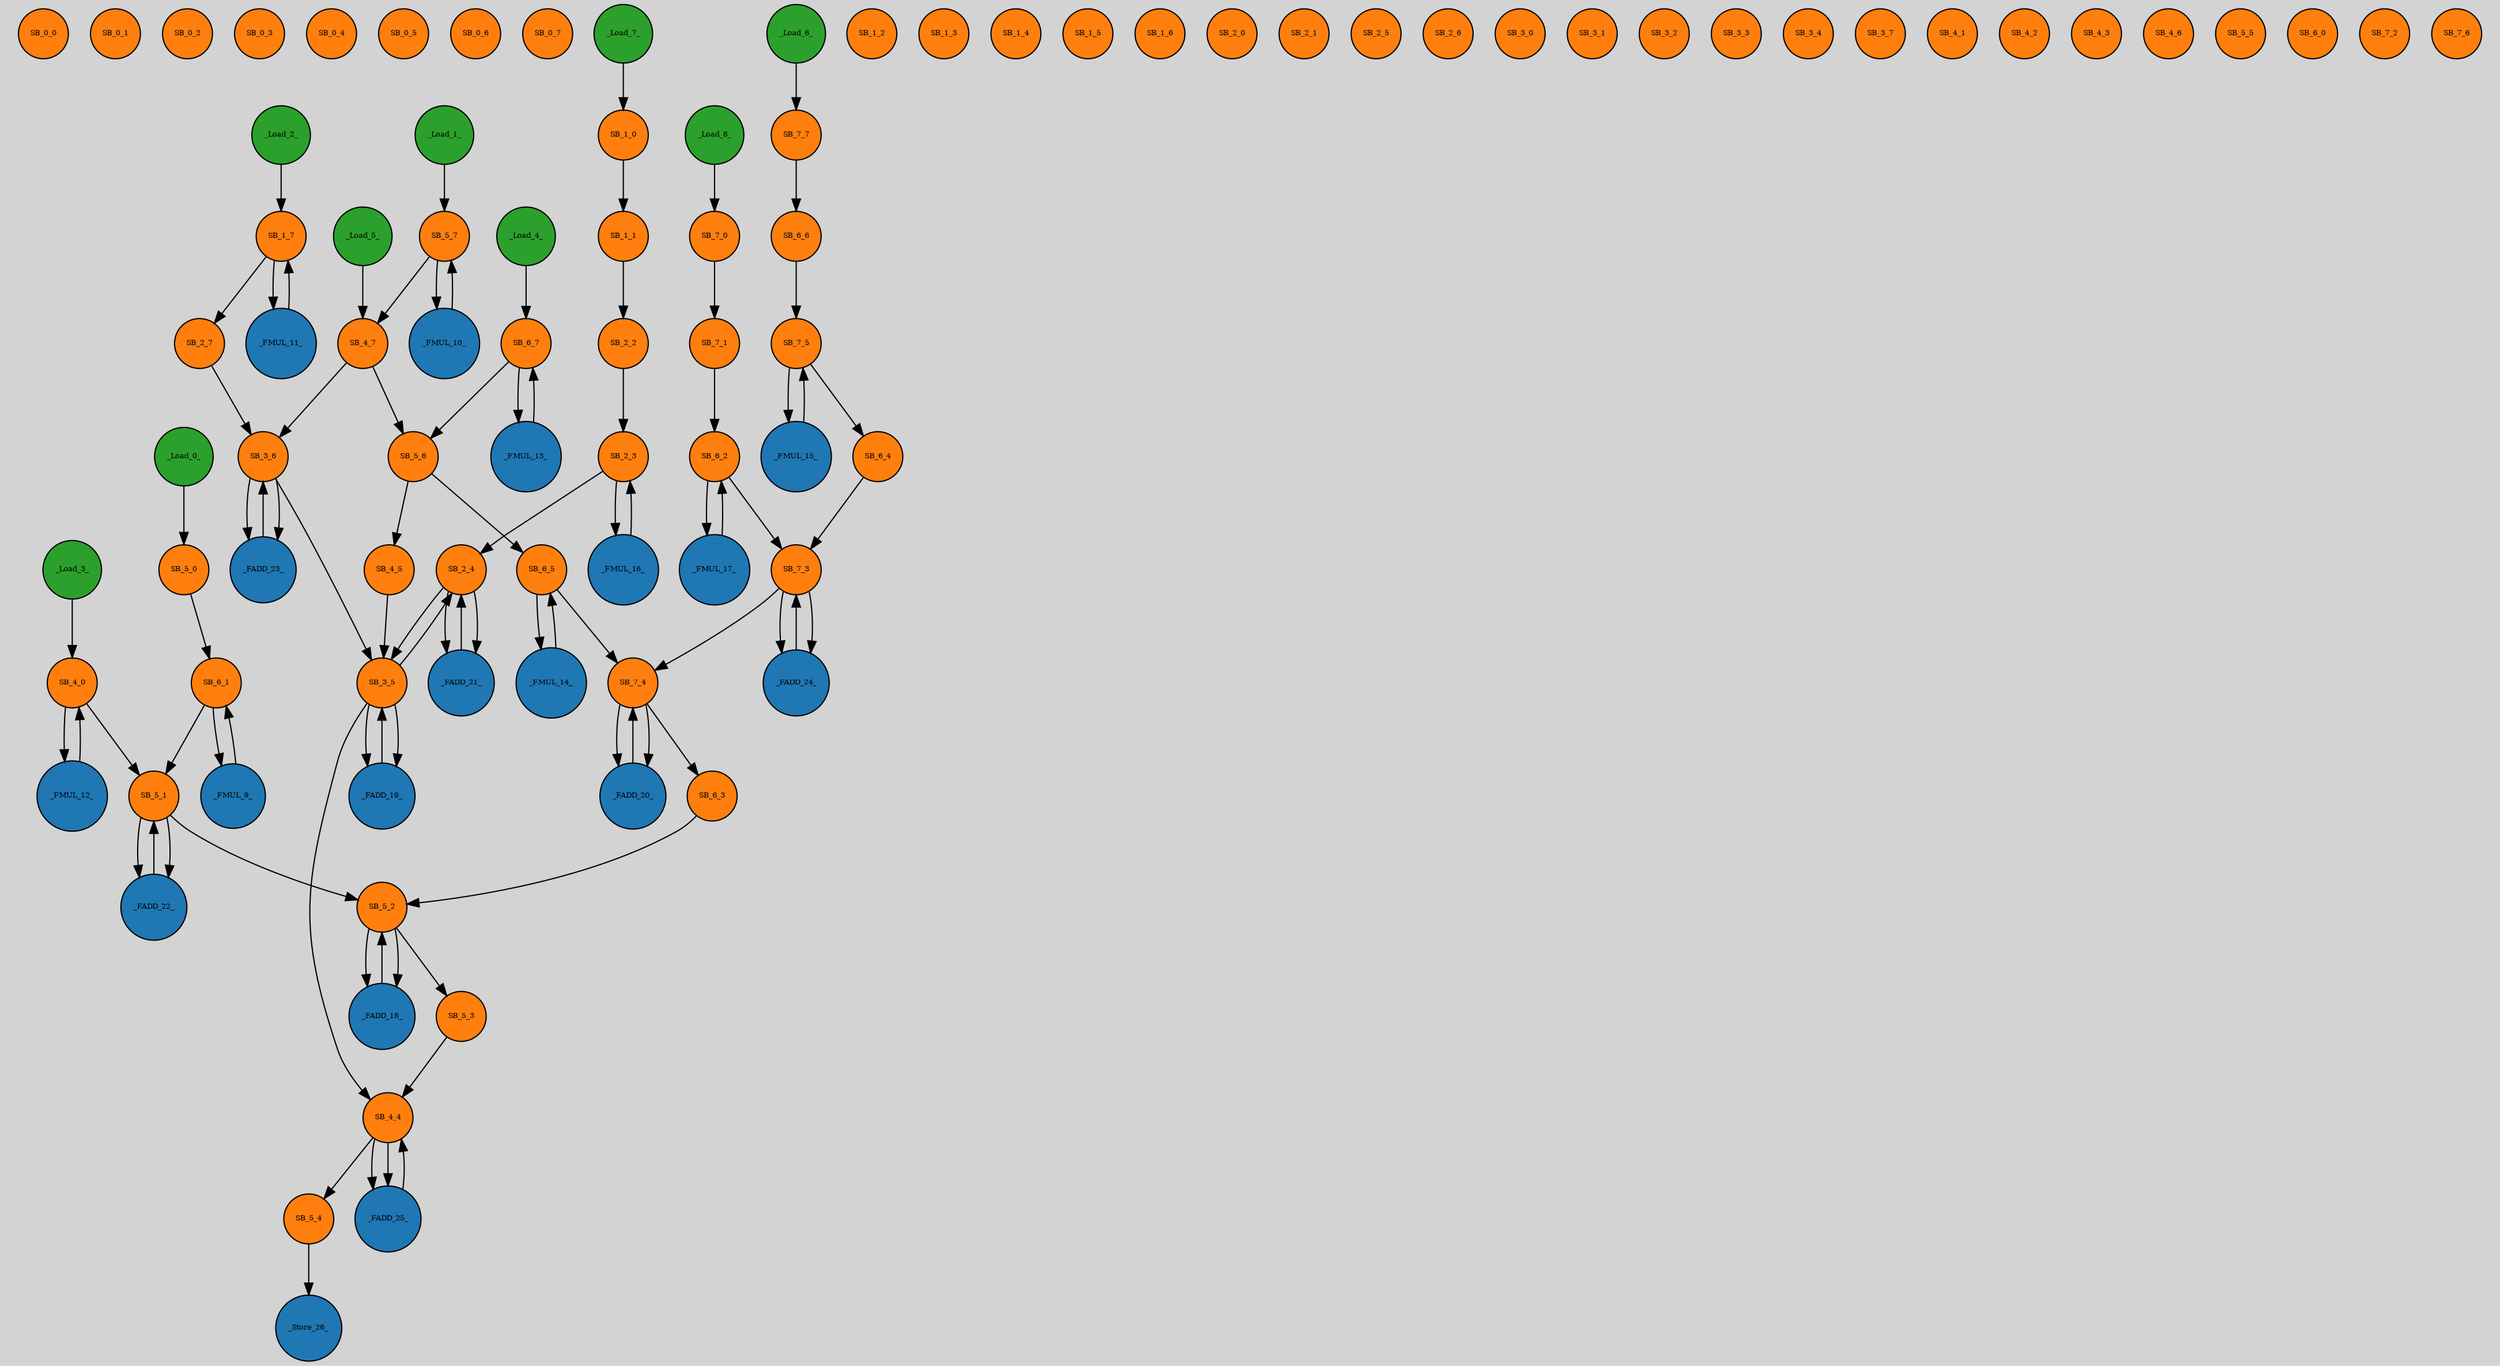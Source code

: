 digraph {
graph [pad="0.212,0.055" bgcolor=lightgray]
node [style=filled]
SB_0_0 [shape="circle" fontsize=6 fillcolor="#ff7f0e" pos="2,0!"]
SB_0_1 [shape="circle" fontsize=6 fillcolor="#ff7f0e" pos="4,0!"]
SB_0_2 [shape="circle" fontsize=6 fillcolor="#ff7f0e" pos="6,0!"]
SB_0_3 [shape="circle" fontsize=6 fillcolor="#ff7f0e" pos="8,0!"]
SB_0_4 [shape="circle" fontsize=6 fillcolor="#ff7f0e" pos="10,0!"]
SB_0_5 [shape="circle" fontsize=6 fillcolor="#ff7f0e" pos="12,0!"]
SB_0_6 [shape="circle" fontsize=6 fillcolor="#ff7f0e" pos="14,0!"]
SB_0_7 [shape="circle" fontsize=6 fillcolor="#ff7f0e" pos="16,0!"]
SB_1_0 [shape="circle" fontsize=6 fillcolor="#ff7f0e" pos="2,-2!"]
SB_1_1 [shape="circle" fontsize=6 fillcolor="#ff7f0e" pos="4,-2!"]
SB_1_2 [shape="circle" fontsize=6 fillcolor="#ff7f0e" pos="6,-2!"]
SB_1_3 [shape="circle" fontsize=6 fillcolor="#ff7f0e" pos="8,-2!"]
SB_1_4 [shape="circle" fontsize=6 fillcolor="#ff7f0e" pos="10,-2!"]
SB_1_5 [shape="circle" fontsize=6 fillcolor="#ff7f0e" pos="12,-2!"]
SB_1_6 [shape="circle" fontsize=6 fillcolor="#ff7f0e" pos="14,-2!"]
SB_1_7 [shape="circle" fontsize=6 fillcolor="#ff7f0e" pos="16,-2!"]
SB_2_0 [shape="circle" fontsize=6 fillcolor="#ff7f0e" pos="2,-4!"]
SB_2_1 [shape="circle" fontsize=6 fillcolor="#ff7f0e" pos="4,-4!"]
SB_2_2 [shape="circle" fontsize=6 fillcolor="#ff7f0e" pos="6,-4!"]
SB_2_3 [shape="circle" fontsize=6 fillcolor="#ff7f0e" pos="8,-4!"]
SB_2_4 [shape="circle" fontsize=6 fillcolor="#ff7f0e" pos="10,-4!"]
SB_2_5 [shape="circle" fontsize=6 fillcolor="#ff7f0e" pos="12,-4!"]
SB_2_6 [shape="circle" fontsize=6 fillcolor="#ff7f0e" pos="14,-4!"]
SB_2_7 [shape="circle" fontsize=6 fillcolor="#ff7f0e" pos="16,-4!"]
SB_3_0 [shape="circle" fontsize=6 fillcolor="#ff7f0e" pos="2,-6!"]
SB_3_1 [shape="circle" fontsize=6 fillcolor="#ff7f0e" pos="4,-6!"]
SB_3_2 [shape="circle" fontsize=6 fillcolor="#ff7f0e" pos="6,-6!"]
SB_3_3 [shape="circle" fontsize=6 fillcolor="#ff7f0e" pos="8,-6!"]
SB_3_4 [shape="circle" fontsize=6 fillcolor="#ff7f0e" pos="10,-6!"]
SB_3_5 [shape="circle" fontsize=6 fillcolor="#ff7f0e" pos="12,-6!"]
SB_3_6 [shape="circle" fontsize=6 fillcolor="#ff7f0e" pos="14,-6!"]
SB_3_7 [shape="circle" fontsize=6 fillcolor="#ff7f0e" pos="16,-6!"]
SB_4_0 [shape="circle" fontsize=6 fillcolor="#ff7f0e" pos="2,-8!"]
SB_4_1 [shape="circle" fontsize=6 fillcolor="#ff7f0e" pos="4,-8!"]
SB_4_2 [shape="circle" fontsize=6 fillcolor="#ff7f0e" pos="6,-8!"]
SB_4_3 [shape="circle" fontsize=6 fillcolor="#ff7f0e" pos="8,-8!"]
SB_4_4 [shape="circle" fontsize=6 fillcolor="#ff7f0e" pos="10,-8!"]
SB_4_5 [shape="circle" fontsize=6 fillcolor="#ff7f0e" pos="12,-8!"]
SB_4_6 [shape="circle" fontsize=6 fillcolor="#ff7f0e" pos="14,-8!"]
SB_4_7 [shape="circle" fontsize=6 fillcolor="#ff7f0e" pos="16,-8!"]
SB_5_0 [shape="circle" fontsize=6 fillcolor="#ff7f0e" pos="2,-10!"]
SB_5_1 [shape="circle" fontsize=6 fillcolor="#ff7f0e" pos="4,-10!"]
SB_5_2 [shape="circle" fontsize=6 fillcolor="#ff7f0e" pos="6,-10!"]
SB_5_3 [shape="circle" fontsize=6 fillcolor="#ff7f0e" pos="8,-10!"]
SB_5_4 [shape="circle" fontsize=6 fillcolor="#ff7f0e" pos="10,-10!"]
SB_5_5 [shape="circle" fontsize=6 fillcolor="#ff7f0e" pos="12,-10!"]
SB_5_6 [shape="circle" fontsize=6 fillcolor="#ff7f0e" pos="14,-10!"]
SB_5_7 [shape="circle" fontsize=6 fillcolor="#ff7f0e" pos="16,-10!"]
SB_6_0 [shape="circle" fontsize=6 fillcolor="#ff7f0e" pos="2,-12!"]
SB_6_1 [shape="circle" fontsize=6 fillcolor="#ff7f0e" pos="4,-12!"]
SB_6_2 [shape="circle" fontsize=6 fillcolor="#ff7f0e" pos="6,-12!"]
SB_6_3 [shape="circle" fontsize=6 fillcolor="#ff7f0e" pos="8,-12!"]
SB_6_4 [shape="circle" fontsize=6 fillcolor="#ff7f0e" pos="10,-12!"]
SB_6_5 [shape="circle" fontsize=6 fillcolor="#ff7f0e" pos="12,-12!"]
SB_6_6 [shape="circle" fontsize=6 fillcolor="#ff7f0e" pos="14,-12!"]
SB_6_7 [shape="circle" fontsize=6 fillcolor="#ff7f0e" pos="16,-12!"]
SB_7_0 [shape="circle" fontsize=6 fillcolor="#ff7f0e" pos="2,-14!"]
SB_7_1 [shape="circle" fontsize=6 fillcolor="#ff7f0e" pos="4,-14!"]
SB_7_2 [shape="circle" fontsize=6 fillcolor="#ff7f0e" pos="6,-14!"]
SB_7_3 [shape="circle" fontsize=6 fillcolor="#ff7f0e" pos="8,-14!"]
SB_7_4 [shape="circle" fontsize=6 fillcolor="#ff7f0e" pos="10,-14!"]
SB_7_5 [shape="circle" fontsize=6 fillcolor="#ff7f0e" pos="12,-14!"]
SB_7_6 [shape="circle" fontsize=6 fillcolor="#ff7f0e" pos="14,-14!"]
SB_7_7 [shape="circle" fontsize=6 fillcolor="#ff7f0e" pos="16,-14!"]
_FADD_18_ [shape="circle" fontsize=6 fillcolor="#1f77b4" pos="6.5,-11!"]
_FADD_18_ -> SB_5_2
SB_5_2 -> SB_5_3
SB_5_3 -> SB_4_4
SB_4_4 -> _FADD_25_
_FADD_19_ [shape="circle" fontsize=6 fillcolor="#1f77b4" pos="12.5,-7!"]
_FADD_19_ -> SB_3_5
SB_3_5 -> SB_4_4
SB_4_4 -> _FADD_25_
_FADD_20_ [shape="circle" fontsize=6 fillcolor="#1f77b4" pos="10.5,-15!"]
_FADD_20_ -> SB_7_4
SB_7_4 -> SB_6_3
SB_6_3 -> SB_5_2
SB_5_2 -> _FADD_18_
_FADD_21_ [shape="circle" fontsize=6 fillcolor="#1f77b4" pos="10.5,-5!"]
_FADD_21_ -> SB_2_4
SB_2_4 -> SB_3_5
SB_3_5 -> _FADD_19_
_FADD_22_ [shape="circle" fontsize=6 fillcolor="#1f77b4" pos="4.5,-11!"]
_FADD_22_ -> SB_5_1
SB_5_1 -> SB_5_2
SB_5_2 -> _FADD_18_
_FADD_23_ [shape="circle" fontsize=6 fillcolor="#1f77b4" pos="14.5,-7!"]
_FADD_23_ -> SB_3_6
SB_3_6 -> SB_3_5
SB_3_5 -> _FADD_19_
_FADD_24_ [shape="circle" fontsize=6 fillcolor="#1f77b4" pos="8.5,-15!"]
_FADD_24_ -> SB_7_3
SB_7_3 -> SB_7_4
SB_7_4 -> _FADD_20_
_FADD_25_ [shape="circle" fontsize=6 fillcolor="#1f77b4" pos="10.5,-9!"]
_FADD_25_ -> SB_4_4
SB_4_4 -> SB_5_4
SB_5_4 -> _Store_26_
_FMUL_10_ [shape="circle" fontsize=6 fillcolor="#1f77b4" pos="16.5,-11!"]
_FMUL_10_ -> SB_5_7
SB_5_7 -> SB_4_7
SB_4_7 -> SB_3_6
SB_3_6 -> _FADD_23_
_FMUL_11_ [shape="circle" fontsize=6 fillcolor="#1f77b4" pos="16.5,-3!"]
_FMUL_11_ -> SB_1_7
SB_1_7 -> SB_2_7
SB_2_7 -> SB_3_6
SB_3_6 -> _FADD_23_
_FMUL_12_ [shape="circle" fontsize=6 fillcolor="#1f77b4" pos="2.5,-9!"]
_FMUL_12_ -> SB_4_0
SB_4_0 -> SB_5_1
SB_5_1 -> _FADD_22_
_FMUL_13_ [shape="circle" fontsize=6 fillcolor="#1f77b4" pos="16.5,-13!"]
_FMUL_13_ -> SB_6_7
SB_6_7 -> SB_5_6
SB_5_6 -> SB_4_5
SB_4_5 -> SB_3_5
SB_3_5 -> SB_2_4
SB_2_4 -> _FADD_21_
_FMUL_14_ [shape="circle" fontsize=6 fillcolor="#1f77b4" pos="12.5,-13!"]
_FMUL_14_ -> SB_6_5
SB_6_5 -> SB_7_4
SB_7_4 -> _FADD_20_
_FMUL_15_ [shape="circle" fontsize=6 fillcolor="#1f77b4" pos="12.5,-15!"]
_FMUL_15_ -> SB_7_5
SB_7_5 -> SB_6_4
SB_6_4 -> SB_7_3
SB_7_3 -> _FADD_24_
_FMUL_16_ [shape="circle" fontsize=6 fillcolor="#1f77b4" pos="8.5,-5!"]
_FMUL_16_ -> SB_2_3
SB_2_3 -> SB_2_4
SB_2_4 -> _FADD_21_
_FMUL_17_ [shape="circle" fontsize=6 fillcolor="#1f77b4" pos="6.5,-13!"]
_FMUL_17_ -> SB_6_2
SB_6_2 -> SB_7_3
SB_7_3 -> _FADD_24_
_FMUL_9_ [shape="circle" fontsize=6 fillcolor="#1f77b4" pos="4.5,-13!"]
_FMUL_9_ -> SB_6_1
SB_6_1 -> SB_5_1
SB_5_1 -> _FADD_22_
_Load_0_ [shape="circle" fontsize=6 fillcolor="#2ca02c" pos="0,-10!"]
_Load_0_ -> SB_5_0
SB_5_0 -> SB_6_1
SB_6_1 -> _FMUL_9_
_Load_1_ [shape="circle" fontsize=6 fillcolor="#2ca02c" pos="18,-10!"]
_Load_1_ -> SB_5_7
SB_5_7 -> _FMUL_10_
_Load_2_ [shape="circle" fontsize=6 fillcolor="#2ca02c" pos="18,-2!"]
_Load_2_ -> SB_1_7
SB_1_7 -> _FMUL_11_
_Load_3_ [shape="circle" fontsize=6 fillcolor="#2ca02c" pos="0,-8!"]
_Load_3_ -> SB_4_0
SB_4_0 -> _FMUL_12_
_Load_4_ [shape="circle" fontsize=6 fillcolor="#2ca02c" pos="18,-12!"]
_Load_4_ -> SB_6_7
SB_6_7 -> _FMUL_13_
_Load_5_ [shape="circle" fontsize=6 fillcolor="#2ca02c" pos="18,-8!"]
_Load_5_ -> SB_4_7
SB_4_7 -> SB_5_6
SB_5_6 -> SB_6_5
SB_6_5 -> _FMUL_14_
_Load_6_ [shape="circle" fontsize=6 fillcolor="#2ca02c" pos="18,-14!"]
_Load_6_ -> SB_7_7
SB_7_7 -> SB_6_6
SB_6_6 -> SB_7_5
SB_7_5 -> _FMUL_15_
_Load_7_ [shape="circle" fontsize=6 fillcolor="#2ca02c" pos="0,-2!"]
_Load_7_ -> SB_1_0
SB_1_0 -> SB_1_1
SB_1_1 -> SB_2_2
SB_2_2 -> SB_2_3
SB_2_3 -> _FMUL_16_
_Load_8_ [shape="circle" fontsize=6 fillcolor="#2ca02c" pos="0,-14!"]
_Load_8_ -> SB_7_0
SB_7_0 -> SB_7_1
SB_7_1 -> SB_6_2
SB_6_2 -> _FMUL_17_
_Store_26_ [shape="circle" fontsize=6 fillcolor="#1f77b4" pos="10.5,-11!"]
}
